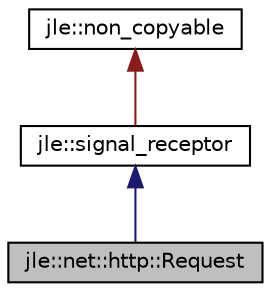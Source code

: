 digraph "jle::net::http::Request"
{
  edge [fontname="Helvetica",fontsize="10",labelfontname="Helvetica",labelfontsize="10"];
  node [fontname="Helvetica",fontsize="10",shape=record];
  Node1 [label="jle::net::http::Request",height=0.2,width=0.4,color="black", fillcolor="grey75", style="filled", fontcolor="black"];
  Node2 -> Node1 [dir="back",color="midnightblue",fontsize="10",style="solid",fontname="Helvetica"];
  Node2 [label="jle::signal_receptor",height=0.2,width=0.4,color="black", fillcolor="white", style="filled",URL="$classjle_1_1signal__receptor.html",tooltip="Any object connected to signals, has to inherit from signal_receptor. "];
  Node3 -> Node2 [dir="back",color="firebrick4",fontsize="10",style="solid",fontname="Helvetica"];
  Node3 [label="jle::non_copyable",height=0.2,width=0.4,color="black", fillcolor="white", style="filled",URL="$classjle_1_1non__copyable.html"];
}
